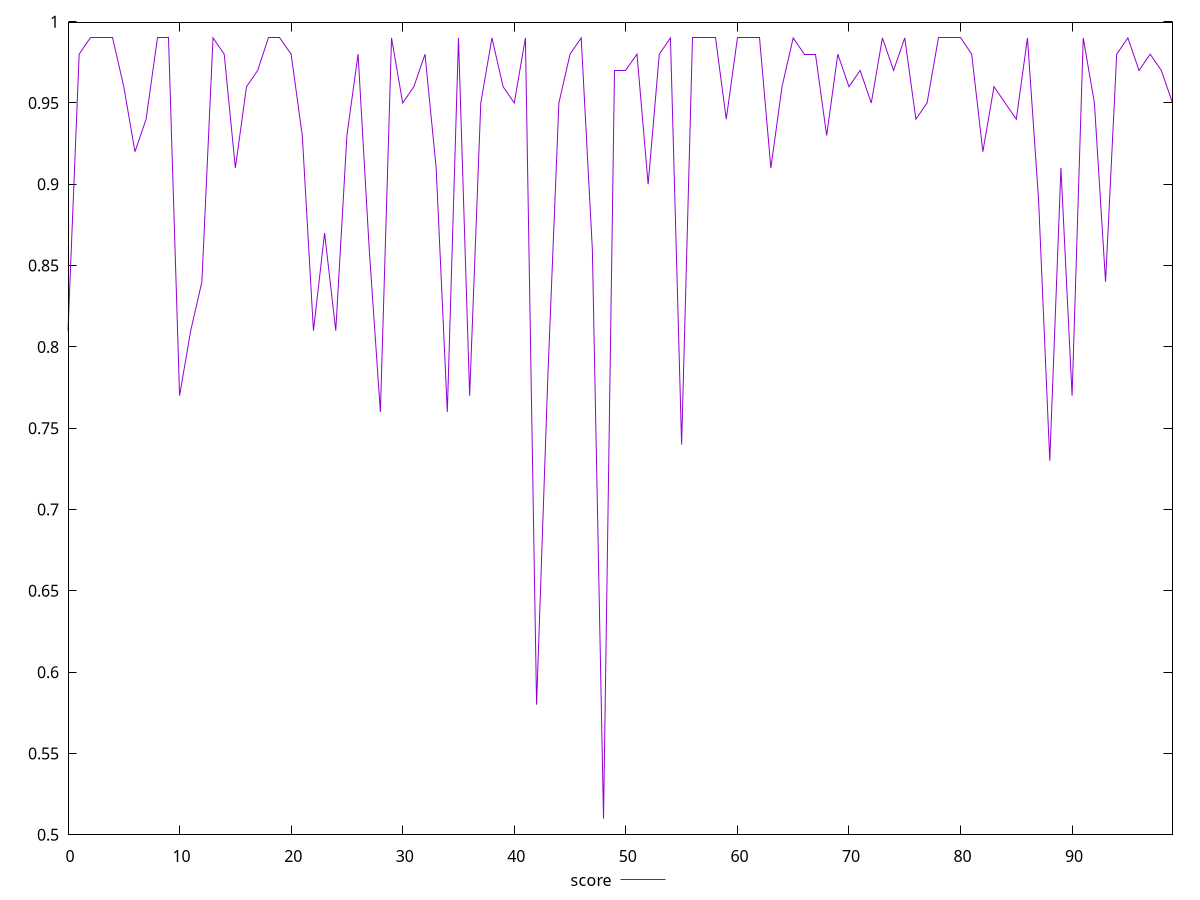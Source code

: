 reset

$score <<EOF
0 0.81
1 0.98
2 0.99
3 0.99
4 0.99
5 0.96
6 0.92
7 0.94
8 0.99
9 0.99
10 0.77
11 0.81
12 0.84
13 0.99
14 0.98
15 0.91
16 0.96
17 0.97
18 0.99
19 0.99
20 0.98
21 0.93
22 0.81
23 0.87
24 0.81
25 0.93
26 0.98
27 0.86
28 0.76
29 0.99
30 0.95
31 0.96
32 0.98
33 0.91
34 0.76
35 0.99
36 0.77
37 0.95
38 0.99
39 0.96
40 0.95
41 0.99
42 0.58
43 0.78
44 0.95
45 0.98
46 0.99
47 0.86
48 0.51
49 0.97
50 0.97
51 0.98
52 0.9
53 0.98
54 0.99
55 0.74
56 0.99
57 0.99
58 0.99
59 0.94
60 0.99
61 0.99
62 0.99
63 0.91
64 0.96
65 0.99
66 0.98
67 0.98
68 0.93
69 0.98
70 0.96
71 0.97
72 0.95
73 0.99
74 0.97
75 0.99
76 0.94
77 0.95
78 0.99
79 0.99
80 0.99
81 0.98
82 0.92
83 0.96
84 0.95
85 0.94
86 0.99
87 0.89
88 0.73
89 0.91
90 0.77
91 0.99
92 0.95
93 0.84
94 0.98
95 0.99
96 0.97
97 0.98
98 0.97
99 0.95
EOF

set key outside below
set xrange [0:99]
set yrange [0.5004:0.9996]
set trange [0.5004:0.9996]
set terminal svg size 640, 500 enhanced background rgb 'white'
set output "report_00015_2021-02-09T16-11-33.973Z/speed-index/samples/pages+cached+noadtech+nomedia/score/values.svg"

plot $score title "score" with line

reset

